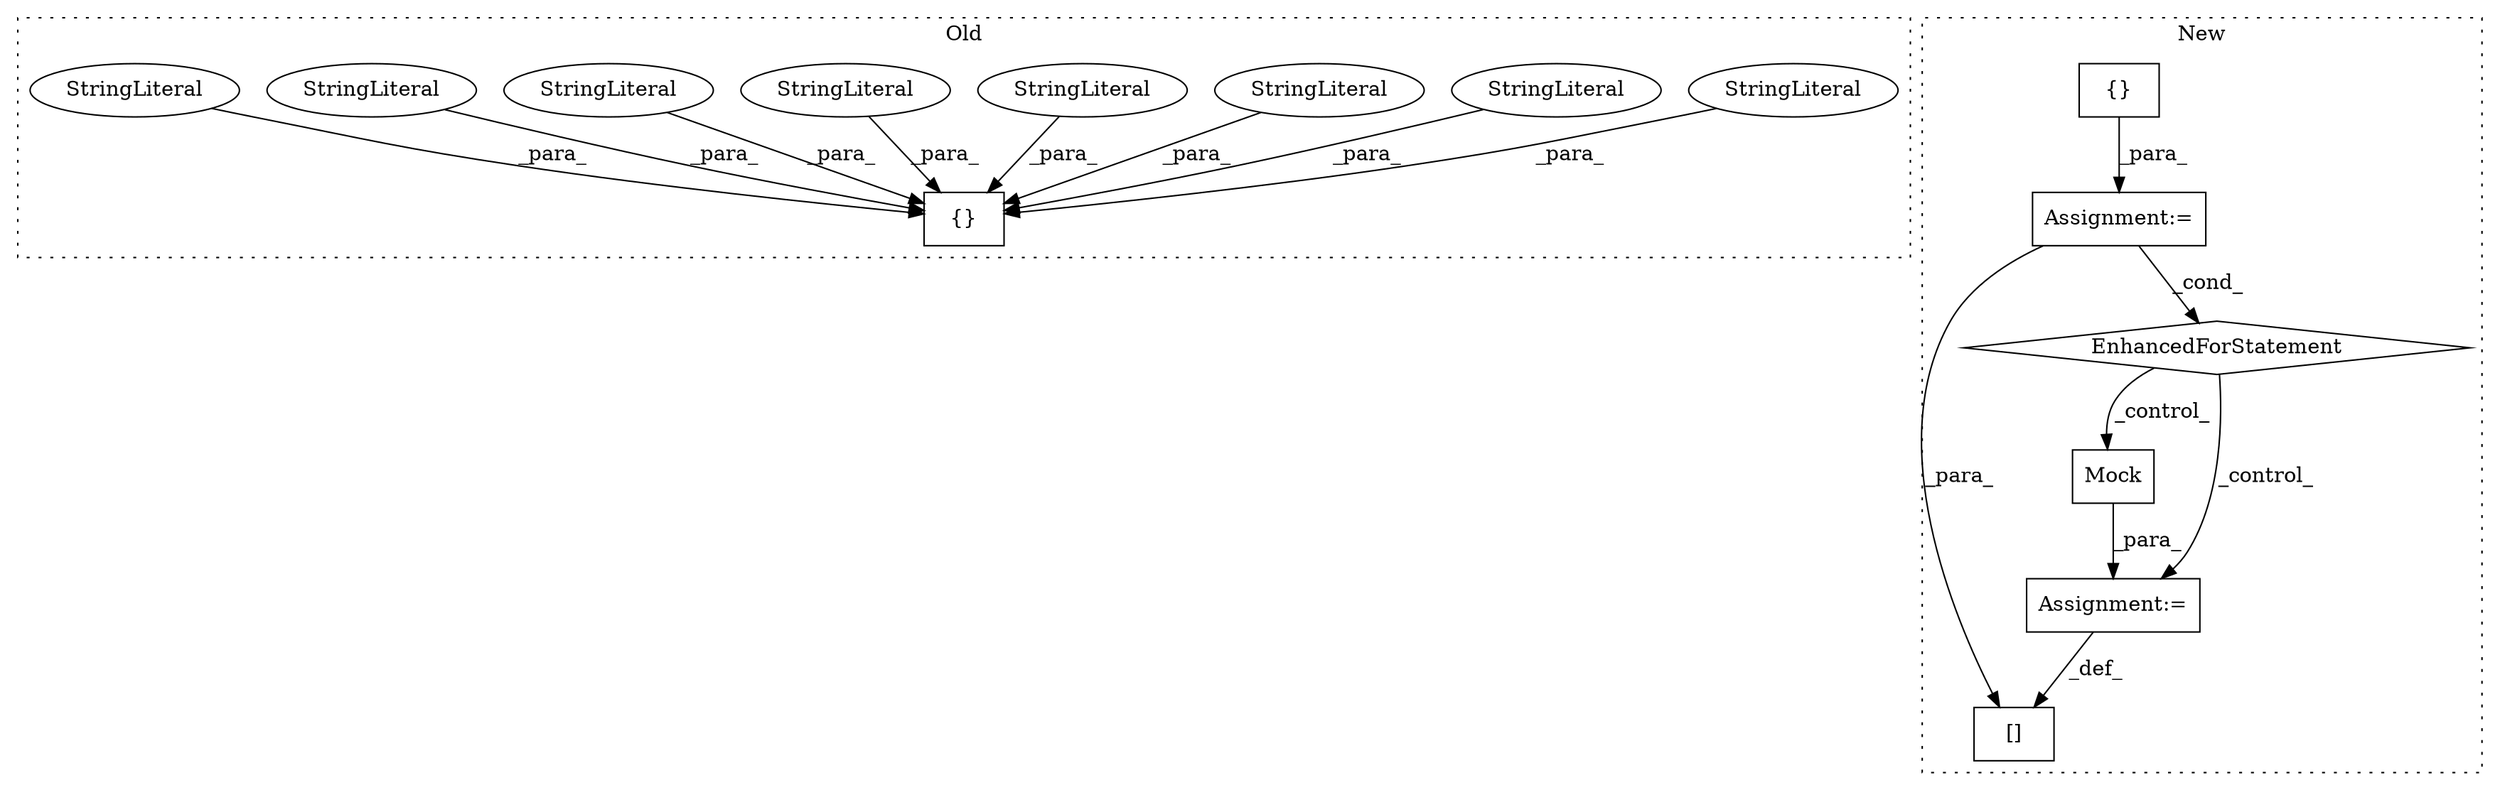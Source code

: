digraph G {
subgraph cluster0 {
1 [label="{}" a="4" s="298,382" l="1,1" shape="box"];
4 [label="StringLiteral" a="45" s="351" l="7" shape="ellipse"];
5 [label="StringLiteral" a="45" s="340" l="10" shape="ellipse"];
7 [label="StringLiteral" a="45" s="307" l="7" shape="ellipse"];
8 [label="StringLiteral" a="45" s="299" l="7" shape="ellipse"];
11 [label="StringLiteral" a="45" s="315" l="11" shape="ellipse"];
12 [label="StringLiteral" a="45" s="374" l="8" shape="ellipse"];
13 [label="StringLiteral" a="45" s="327" l="12" shape="ellipse"];
14 [label="StringLiteral" a="45" s="359" l="14" shape="ellipse"];
label = "Old";
style="dotted";
}
subgraph cluster1 {
2 [label="Mock" a="32" s="644" l="6" shape="box"];
3 [label="Assignment:=" a="7" s="638" l="1" shape="box"];
6 [label="[]" a="2" s="617,637" l="12,1" shape="box"];
9 [label="{}" a="4" s="169,517" l="1,1" shape="box"];
10 [label="EnhancedForStatement" a="70" s="524,607" l="53,2" shape="diamond"];
15 [label="Assignment:=" a="7" s="524,607" l="53,2" shape="box"];
label = "New";
style="dotted";
}
2 -> 3 [label="_para_"];
3 -> 6 [label="_def_"];
4 -> 1 [label="_para_"];
5 -> 1 [label="_para_"];
7 -> 1 [label="_para_"];
8 -> 1 [label="_para_"];
9 -> 15 [label="_para_"];
10 -> 2 [label="_control_"];
10 -> 3 [label="_control_"];
11 -> 1 [label="_para_"];
12 -> 1 [label="_para_"];
13 -> 1 [label="_para_"];
14 -> 1 [label="_para_"];
15 -> 6 [label="_para_"];
15 -> 10 [label="_cond_"];
}